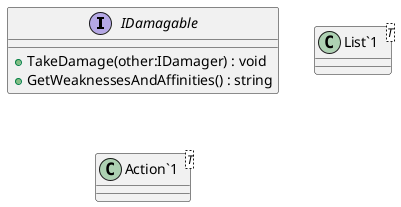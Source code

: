 @startuml
interface IDamagable {
    + TakeDamage(other:IDamager) : void
    + GetWeaknessesAndAffinities() : string
}
class "List`1"<T> {
}
class "Action`1"<T> {
}
@enduml
